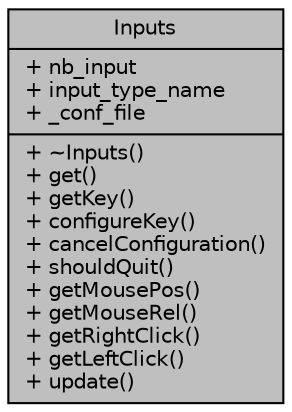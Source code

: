 digraph "Inputs"
{
 // LATEX_PDF_SIZE
  edge [fontname="Helvetica",fontsize="10",labelfontname="Helvetica",labelfontsize="10"];
  node [fontname="Helvetica",fontsize="10",shape=record];
  Node1 [label="{Inputs\n|+ nb_input\l+ input_type_name\l+ _conf_file\l|+ ~Inputs()\l+ get()\l+ getKey()\l+ configureKey()\l+ cancelConfiguration()\l+ shouldQuit()\l+ getMousePos()\l+ getMouseRel()\l+ getRightClick()\l+ getLeftClick()\l+ update()\l}",height=0.2,width=0.4,color="black", fillcolor="grey75", style="filled", fontcolor="black",tooltip=" "];
}
